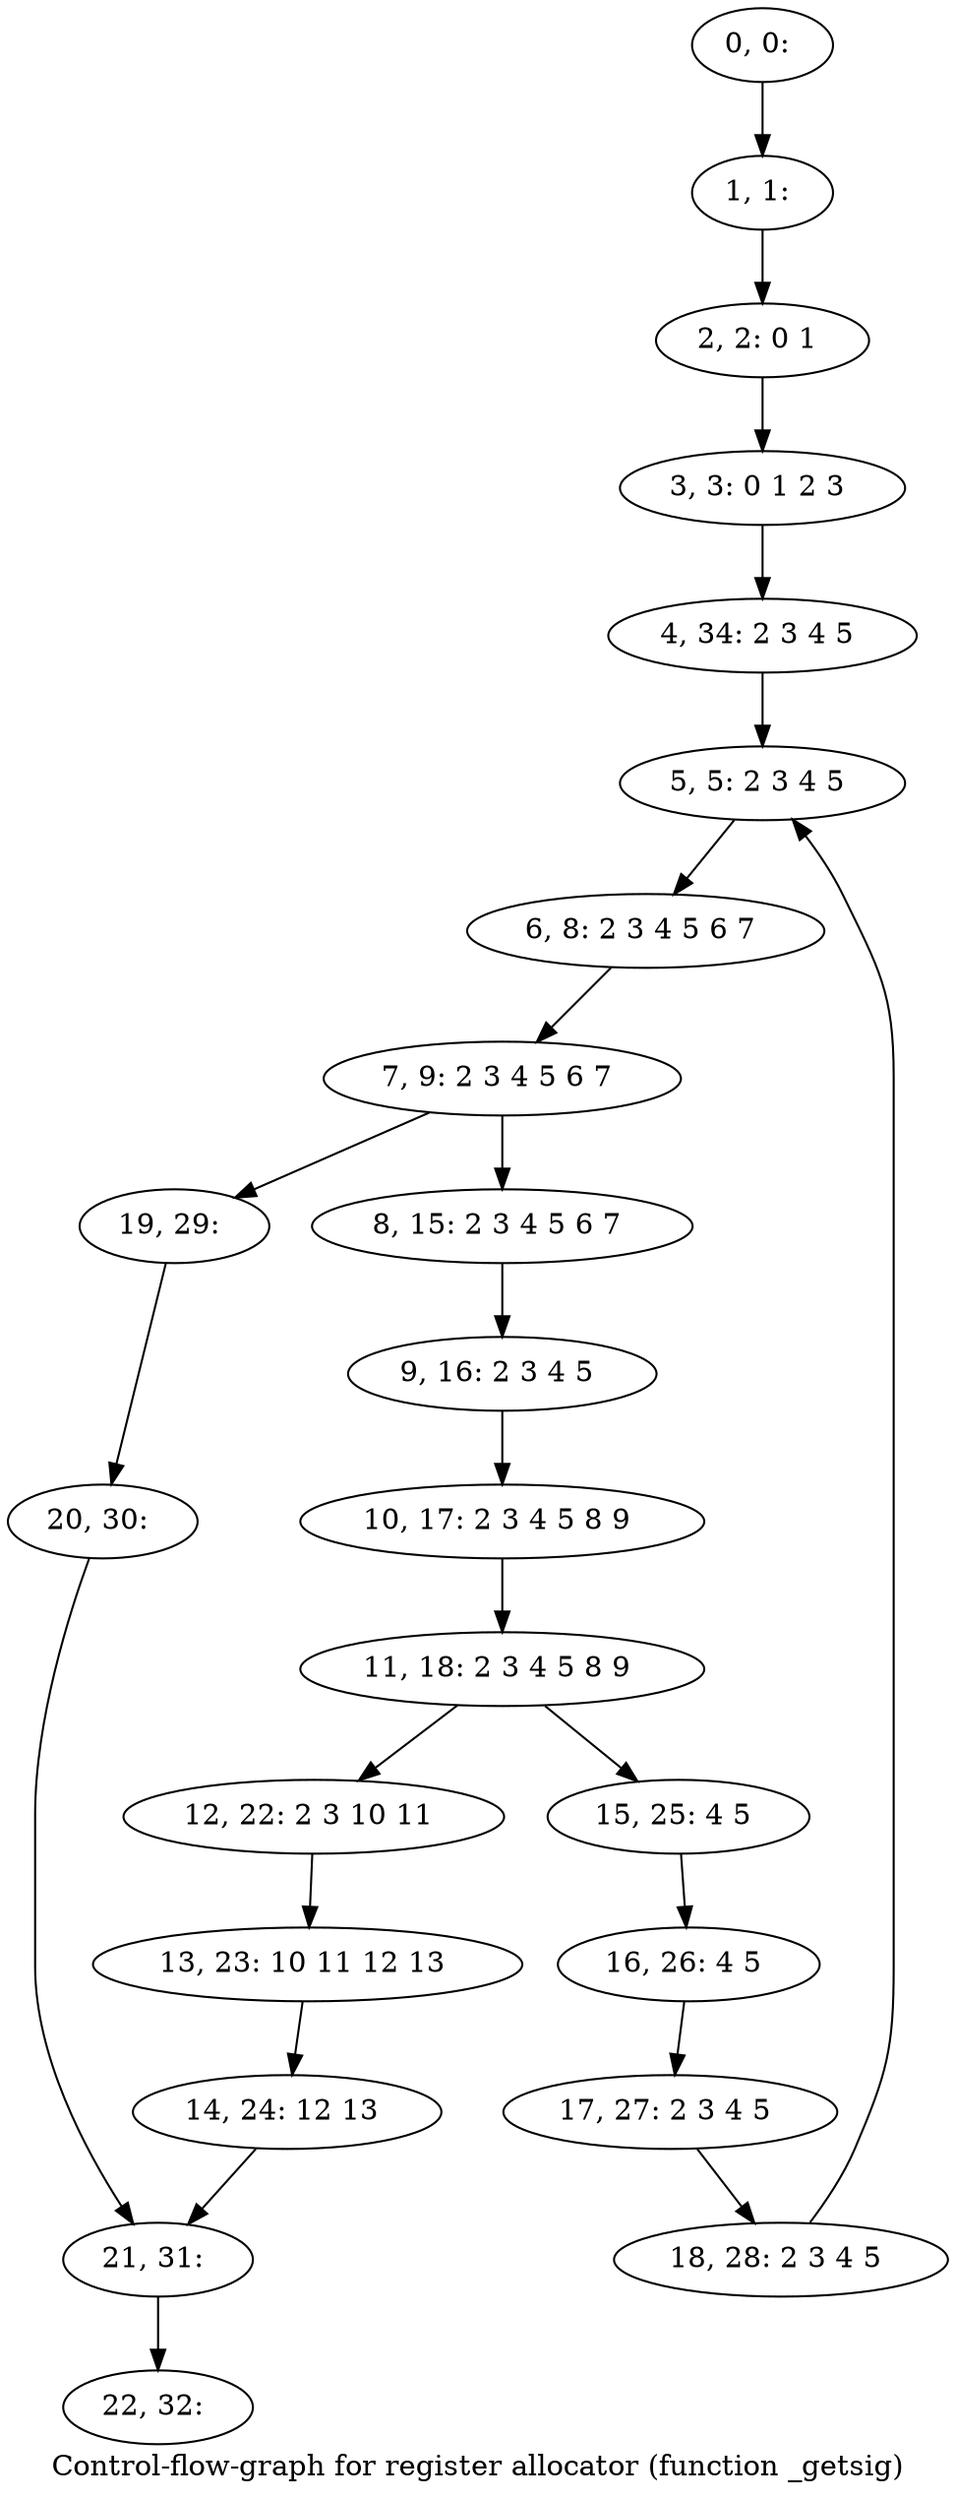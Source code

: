 digraph G {
graph [label="Control-flow-graph for register allocator (function _getsig)"]
0[label="0, 0: "];
1[label="1, 1: "];
2[label="2, 2: 0 1 "];
3[label="3, 3: 0 1 2 3 "];
4[label="4, 34: 2 3 4 5 "];
5[label="5, 5: 2 3 4 5 "];
6[label="6, 8: 2 3 4 5 6 7 "];
7[label="7, 9: 2 3 4 5 6 7 "];
8[label="8, 15: 2 3 4 5 6 7 "];
9[label="9, 16: 2 3 4 5 "];
10[label="10, 17: 2 3 4 5 8 9 "];
11[label="11, 18: 2 3 4 5 8 9 "];
12[label="12, 22: 2 3 10 11 "];
13[label="13, 23: 10 11 12 13 "];
14[label="14, 24: 12 13 "];
15[label="15, 25: 4 5 "];
16[label="16, 26: 4 5 "];
17[label="17, 27: 2 3 4 5 "];
18[label="18, 28: 2 3 4 5 "];
19[label="19, 29: "];
20[label="20, 30: "];
21[label="21, 31: "];
22[label="22, 32: "];
0->1 ;
1->2 ;
2->3 ;
3->4 ;
4->5 ;
5->6 ;
6->7 ;
7->8 ;
7->19 ;
8->9 ;
9->10 ;
10->11 ;
11->12 ;
11->15 ;
12->13 ;
13->14 ;
14->21 ;
15->16 ;
16->17 ;
17->18 ;
18->5 ;
19->20 ;
20->21 ;
21->22 ;
}
